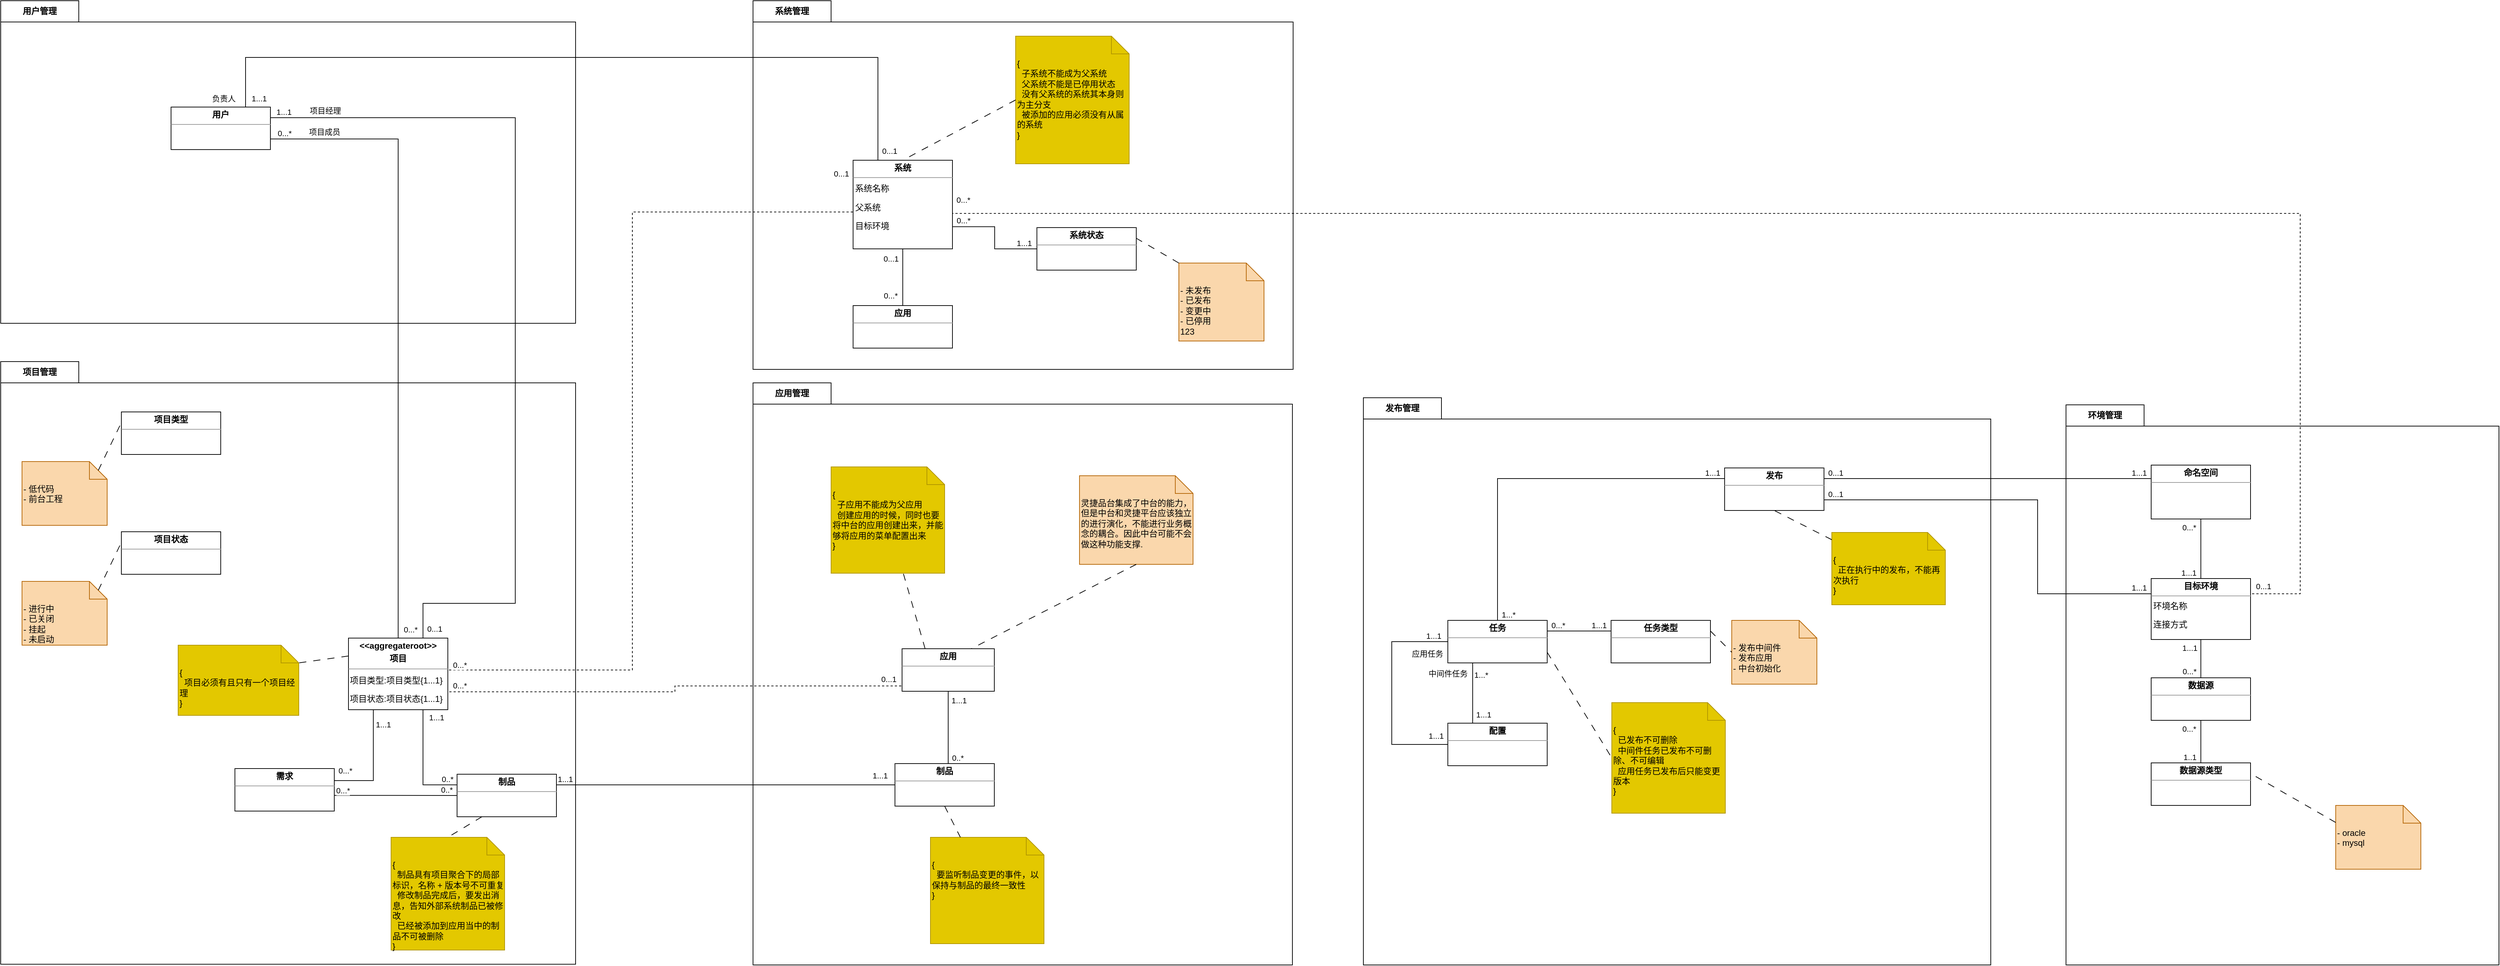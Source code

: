 <mxfile version="24.0.0" type="github">
  <diagram name="第 1 页" id="Vdfozk7uvms10Qj7DWLC">
    <mxGraphModel dx="2261" dy="1930" grid="1" gridSize="10" guides="1" tooltips="1" connect="1" arrows="1" fold="1" page="1" pageScale="1" pageWidth="827" pageHeight="1169" math="0" shadow="0">
      <root>
        <mxCell id="0" />
        <mxCell id="1" parent="0" />
        <mxCell id="XD4aT4Mzu0UsRtTv3BFP-1" value="系统管理" style="shape=folder;fontStyle=1;tabWidth=110;tabHeight=30;tabPosition=left;html=1;boundedLbl=1;labelInHeader=1;container=1;collapsible=0;recursiveResize=0;whiteSpace=wrap;fillColor=none;movable=1;resizable=1;rotatable=1;deletable=1;editable=1;locked=0;connectable=1;strokeColor=#000000;align=center;" parent="1" vertex="1">
          <mxGeometry x="650" y="-590" width="761" height="520" as="geometry" />
        </mxCell>
        <mxCell id="XD4aT4Mzu0UsRtTv3BFP-2" value="{&lt;br&gt;&amp;nbsp; 子系统不能成为父系统&lt;br&gt;&amp;nbsp; 父系统不能是已停用状态&lt;br&gt;&amp;nbsp; 没有父系统的系统其本身则为主分支&lt;br&gt;&amp;nbsp; 被添加的应用必须没有从属的系统&lt;br&gt;}" style="shape=note2;boundedLbl=1;whiteSpace=wrap;html=1;size=25;verticalAlign=top;align=left;fillColor=#e3c800;strokeColor=#B09500;fontColor=#000000;" parent="XD4aT4Mzu0UsRtTv3BFP-1" vertex="1">
          <mxGeometry x="370" y="50" width="160" height="180" as="geometry" />
        </mxCell>
        <mxCell id="XD4aT4Mzu0UsRtTv3BFP-3" value="&lt;p style=&quot;margin:0px;margin-top:4px;text-align:center;&quot;&gt;&lt;b&gt;系统&lt;/b&gt;&lt;/p&gt;&lt;hr size=&quot;1&quot;&gt;&lt;div style=&quot;height:2px;&quot;&gt;&lt;br&gt;&lt;/div&gt;" style="verticalAlign=top;align=left;overflow=fill;fontSize=12;fontFamily=Helvetica;html=1;whiteSpace=wrap;" parent="XD4aT4Mzu0UsRtTv3BFP-1" vertex="1">
          <mxGeometry x="141" y="225" width="140" height="125" as="geometry" />
        </mxCell>
        <mxCell id="XD4aT4Mzu0UsRtTv3BFP-4" value="" style="endArrow=none;startArrow=none;endFill=0;startFill=0;endSize=8;html=1;verticalAlign=bottom;dashed=1;labelBackgroundColor=none;dashPattern=10 10;rounded=0;exitX=0;exitY=0.5;exitDx=0;exitDy=0;exitPerimeter=0;entryX=0.5;entryY=0;entryDx=0;entryDy=0;" parent="XD4aT4Mzu0UsRtTv3BFP-1" source="XD4aT4Mzu0UsRtTv3BFP-2" target="XD4aT4Mzu0UsRtTv3BFP-3" edge="1">
          <mxGeometry width="160" relative="1" as="geometry">
            <mxPoint x="223" y="570" as="sourcePoint" />
            <mxPoint x="281" y="570" as="targetPoint" />
          </mxGeometry>
        </mxCell>
        <mxCell id="XD4aT4Mzu0UsRtTv3BFP-5" value="&lt;p style=&quot;margin:0px;margin-top:4px;text-align:center;&quot;&gt;&lt;b&gt;系统状态&lt;/b&gt;&lt;/p&gt;&lt;hr size=&quot;1&quot;&gt;&lt;div style=&quot;height:2px;&quot;&gt;&lt;/div&gt;" style="verticalAlign=top;align=left;overflow=fill;fontSize=12;fontFamily=Helvetica;html=1;whiteSpace=wrap;" parent="XD4aT4Mzu0UsRtTv3BFP-1" vertex="1">
          <mxGeometry x="400" y="320" width="140" height="60" as="geometry" />
        </mxCell>
        <mxCell id="XD4aT4Mzu0UsRtTv3BFP-6" value="" style="endArrow=none;html=1;edgeStyle=orthogonalEdgeStyle;rounded=0;exitX=1;exitY=0.75;exitDx=0;exitDy=0;entryX=0;entryY=0.5;entryDx=0;entryDy=0;" parent="XD4aT4Mzu0UsRtTv3BFP-1" source="XD4aT4Mzu0UsRtTv3BFP-3" target="XD4aT4Mzu0UsRtTv3BFP-5" edge="1">
          <mxGeometry relative="1" as="geometry">
            <mxPoint x="605.5" y="679" as="sourcePoint" />
            <mxPoint x="1165.5" y="679" as="targetPoint" />
          </mxGeometry>
        </mxCell>
        <mxCell id="XD4aT4Mzu0UsRtTv3BFP-7" value="0...*" style="edgeLabel;resizable=0;html=1;align=left;verticalAlign=bottom;" parent="XD4aT4Mzu0UsRtTv3BFP-6" connectable="0" vertex="1">
          <mxGeometry x="-1" relative="1" as="geometry">
            <mxPoint x="4" as="offset" />
          </mxGeometry>
        </mxCell>
        <mxCell id="XD4aT4Mzu0UsRtTv3BFP-8" value="1...1" style="edgeLabel;resizable=0;html=1;align=right;verticalAlign=bottom;" parent="XD4aT4Mzu0UsRtTv3BFP-6" connectable="0" vertex="1">
          <mxGeometry x="1" relative="1" as="geometry">
            <mxPoint x="-6" as="offset" />
          </mxGeometry>
        </mxCell>
        <mxCell id="XD4aT4Mzu0UsRtTv3BFP-9" value="- 未发布&lt;br&gt;- 已发布&lt;br&gt;- 变更中&lt;br&gt;- 已停用&lt;div&gt;123&lt;/div&gt;" style="shape=note2;boundedLbl=1;whiteSpace=wrap;html=1;size=25;verticalAlign=top;align=left;fillColor=#fad7ac;strokeColor=#b46504;" parent="XD4aT4Mzu0UsRtTv3BFP-1" vertex="1">
          <mxGeometry x="600" y="370" width="120" height="110" as="geometry" />
        </mxCell>
        <mxCell id="XD4aT4Mzu0UsRtTv3BFP-10" value="" style="endArrow=none;startArrow=none;endFill=0;startFill=0;endSize=8;html=1;verticalAlign=bottom;dashed=1;labelBackgroundColor=none;dashPattern=10 10;rounded=0;exitX=0;exitY=0;exitDx=0;exitDy=0;exitPerimeter=0;entryX=1;entryY=0.25;entryDx=0;entryDy=0;" parent="XD4aT4Mzu0UsRtTv3BFP-1" source="XD4aT4Mzu0UsRtTv3BFP-9" target="XD4aT4Mzu0UsRtTv3BFP-5" edge="1">
          <mxGeometry width="160" relative="1" as="geometry">
            <mxPoint x="5" y="692" as="sourcePoint" />
            <mxPoint x="77" y="644" as="targetPoint" />
          </mxGeometry>
        </mxCell>
        <mxCell id="XD4aT4Mzu0UsRtTv3BFP-11" value="系统名称" style="text;html=1;strokeColor=none;fillColor=none;align=left;verticalAlign=middle;whiteSpace=wrap;rounded=0;" parent="XD4aT4Mzu0UsRtTv3BFP-1" vertex="1">
          <mxGeometry x="142" y="252" width="139" height="26" as="geometry" />
        </mxCell>
        <mxCell id="XD4aT4Mzu0UsRtTv3BFP-12" value="父系统" style="text;html=1;strokeColor=none;fillColor=none;align=left;verticalAlign=middle;whiteSpace=wrap;rounded=0;" parent="XD4aT4Mzu0UsRtTv3BFP-1" vertex="1">
          <mxGeometry x="142" y="279" width="139" height="26" as="geometry" />
        </mxCell>
        <mxCell id="XD4aT4Mzu0UsRtTv3BFP-13" value="目标环境" style="text;html=1;strokeColor=none;fillColor=none;align=left;verticalAlign=middle;whiteSpace=wrap;rounded=0;" parent="XD4aT4Mzu0UsRtTv3BFP-1" vertex="1">
          <mxGeometry x="142" y="305" width="139" height="26" as="geometry" />
        </mxCell>
        <mxCell id="XD4aT4Mzu0UsRtTv3BFP-14" value="&lt;p style=&quot;margin:0px;margin-top:4px;text-align:center;&quot;&gt;&lt;b&gt;应用&lt;/b&gt;&lt;/p&gt;&lt;hr size=&quot;1&quot;&gt;&lt;div style=&quot;height:2px;&quot;&gt;&lt;/div&gt;" style="verticalAlign=top;align=left;overflow=fill;fontSize=12;fontFamily=Helvetica;html=1;whiteSpace=wrap;" parent="XD4aT4Mzu0UsRtTv3BFP-1" vertex="1">
          <mxGeometry x="141" y="430" width="140" height="60" as="geometry" />
        </mxCell>
        <mxCell id="XD4aT4Mzu0UsRtTv3BFP-15" value="" style="endArrow=none;html=1;rounded=0;exitX=0.5;exitY=1;exitDx=0;exitDy=0;entryX=0.5;entryY=0;entryDx=0;entryDy=0;edgeStyle=orthogonalEdgeStyle;" parent="XD4aT4Mzu0UsRtTv3BFP-1" source="XD4aT4Mzu0UsRtTv3BFP-3" target="XD4aT4Mzu0UsRtTv3BFP-14" edge="1">
          <mxGeometry relative="1" as="geometry">
            <mxPoint x="431" y="619" as="sourcePoint" />
            <mxPoint x="-90" y="664" as="targetPoint" />
          </mxGeometry>
        </mxCell>
        <mxCell id="XD4aT4Mzu0UsRtTv3BFP-16" value="0...1" style="edgeLabel;resizable=0;html=1;align=left;verticalAlign=bottom;" parent="XD4aT4Mzu0UsRtTv3BFP-15" connectable="0" vertex="1">
          <mxGeometry x="-1" relative="1" as="geometry">
            <mxPoint x="-29" y="22" as="offset" />
          </mxGeometry>
        </mxCell>
        <mxCell id="XD4aT4Mzu0UsRtTv3BFP-17" value="0...*" style="edgeLabel;resizable=0;html=1;align=right;verticalAlign=bottom;" parent="XD4aT4Mzu0UsRtTv3BFP-15" connectable="0" vertex="1">
          <mxGeometry x="1" relative="1" as="geometry">
            <mxPoint x="-7" y="-6" as="offset" />
          </mxGeometry>
        </mxCell>
        <mxCell id="XD4aT4Mzu0UsRtTv3BFP-18" value="环境管理" style="shape=folder;fontStyle=1;tabWidth=110;tabHeight=30;tabPosition=left;html=1;boundedLbl=1;labelInHeader=1;container=1;collapsible=0;recursiveResize=0;whiteSpace=wrap;fillColor=none;movable=1;resizable=1;rotatable=1;deletable=1;editable=1;locked=0;connectable=1;strokeColor=#000000;fontColor=#000000;" parent="1" vertex="1">
          <mxGeometry x="2500" y="-20" width="610" height="790" as="geometry" />
        </mxCell>
        <mxCell id="XD4aT4Mzu0UsRtTv3BFP-19" value="应用管理" style="shape=folder;fontStyle=1;tabWidth=110;tabHeight=30;tabPosition=left;html=1;boundedLbl=1;labelInHeader=1;container=1;collapsible=0;recursiveResize=0;whiteSpace=wrap;fillColor=none;movable=1;resizable=1;rotatable=1;deletable=1;editable=1;locked=0;connectable=1;strokeColor=#000000;fontColor=#000000;" parent="1" vertex="1">
          <mxGeometry x="650" y="-51" width="760" height="821" as="geometry" />
        </mxCell>
        <mxCell id="XD4aT4Mzu0UsRtTv3BFP-20" value="&lt;p style=&quot;margin:0px;margin-top:4px;text-align:center;&quot;&gt;&lt;b&gt;制品&lt;/b&gt;&lt;/p&gt;&lt;hr size=&quot;1&quot;&gt;&lt;div style=&quot;height:2px;&quot;&gt;&lt;/div&gt;" style="verticalAlign=top;align=left;overflow=fill;fontSize=12;fontFamily=Helvetica;html=1;whiteSpace=wrap;" parent="XD4aT4Mzu0UsRtTv3BFP-19" vertex="1">
          <mxGeometry x="200" y="537" width="140" height="60" as="geometry" />
        </mxCell>
        <mxCell id="XD4aT4Mzu0UsRtTv3BFP-21" value="{&lt;br&gt;&amp;nbsp; 要监听制品变更的事件，以保持与制品的最终一致性&lt;br&gt;}" style="shape=note2;boundedLbl=1;whiteSpace=wrap;html=1;size=25;verticalAlign=top;align=left;fillColor=#e3c800;strokeColor=#B09500;fontColor=#000000;" parent="XD4aT4Mzu0UsRtTv3BFP-19" vertex="1">
          <mxGeometry x="250" y="641" width="160" height="150" as="geometry" />
        </mxCell>
        <mxCell id="XD4aT4Mzu0UsRtTv3BFP-22" value="" style="endArrow=none;startArrow=none;endFill=0;startFill=0;endSize=8;html=1;verticalAlign=bottom;dashed=1;labelBackgroundColor=none;dashPattern=10 10;rounded=0;exitX=0.5;exitY=1;exitDx=0;exitDy=0;" parent="XD4aT4Mzu0UsRtTv3BFP-19" source="XD4aT4Mzu0UsRtTv3BFP-20" target="XD4aT4Mzu0UsRtTv3BFP-21" edge="1">
          <mxGeometry width="160" relative="1" as="geometry">
            <mxPoint x="93" y="641" as="sourcePoint" />
            <mxPoint x="50" y="690" as="targetPoint" />
          </mxGeometry>
        </mxCell>
        <mxCell id="XD4aT4Mzu0UsRtTv3BFP-23" value="{&lt;br&gt;&amp;nbsp; 子应用不能成为父应用&lt;br&gt;&amp;nbsp; 创建应用的时候，同时也要将中台的应用创建出来，并能够将应用的菜单配置出来&lt;br&gt;}" style="shape=note2;boundedLbl=1;whiteSpace=wrap;html=1;size=25;verticalAlign=top;align=left;fillColor=#e3c800;strokeColor=#B09500;fontColor=#000000;" parent="XD4aT4Mzu0UsRtTv3BFP-19" vertex="1">
          <mxGeometry x="110" y="118.5" width="160" height="150" as="geometry" />
        </mxCell>
        <mxCell id="XD4aT4Mzu0UsRtTv3BFP-24" value="灵捷品台集成了中台的能力，但是中台和灵捷平台应该独立的进行演化，不能进行业务概念的耦合。因此中台可能不会做这种功能支撑." style="shape=note2;boundedLbl=1;whiteSpace=wrap;html=1;size=25;verticalAlign=top;align=left;fillColor=#fad7ac;strokeColor=#b46504;" parent="XD4aT4Mzu0UsRtTv3BFP-19" vertex="1">
          <mxGeometry x="460" y="131" width="160" height="125" as="geometry" />
        </mxCell>
        <mxCell id="XD4aT4Mzu0UsRtTv3BFP-25" value="发布管理" style="shape=folder;fontStyle=1;tabWidth=110;tabHeight=30;tabPosition=left;html=1;boundedLbl=1;labelInHeader=1;container=1;collapsible=0;recursiveResize=0;whiteSpace=wrap;fillColor=none;movable=1;resizable=1;rotatable=1;deletable=1;editable=1;locked=0;connectable=1;strokeColor=#000000;fontColor=#000000;" parent="1" vertex="1">
          <mxGeometry x="1510" y="-30" width="884" height="800" as="geometry" />
        </mxCell>
        <mxCell id="XD4aT4Mzu0UsRtTv3BFP-26" value="{&lt;br&gt;&amp;nbsp; 正在执行中的发布，不能再次执行&lt;br&gt;}" style="shape=note2;boundedLbl=1;whiteSpace=wrap;html=1;size=25;verticalAlign=top;align=left;fillColor=#e3c800;strokeColor=#B09500;fontColor=#000000;" parent="XD4aT4Mzu0UsRtTv3BFP-25" vertex="1">
          <mxGeometry x="660" y="190" width="160" height="102" as="geometry" />
        </mxCell>
        <mxCell id="XD4aT4Mzu0UsRtTv3BFP-27" value="{&lt;br&gt;&amp;nbsp; 已发布不可删除&lt;br&gt;&amp;nbsp; 中间件任务已发布不可删除、不可编辑&lt;br&gt;&amp;nbsp; 应用任务已发布后只能变更版本&lt;br&gt;}" style="shape=note2;boundedLbl=1;whiteSpace=wrap;html=1;size=25;verticalAlign=top;align=left;fillColor=#e3c800;strokeColor=#B09500;fontColor=#000000;" parent="XD4aT4Mzu0UsRtTv3BFP-25" vertex="1">
          <mxGeometry x="350" y="430" width="160" height="156" as="geometry" />
        </mxCell>
        <mxCell id="XD4aT4Mzu0UsRtTv3BFP-28" value="用户管理" style="shape=folder;fontStyle=1;tabWidth=110;tabHeight=30;tabPosition=left;html=1;boundedLbl=1;labelInHeader=1;container=1;collapsible=0;recursiveResize=0;whiteSpace=wrap;fillColor=none;movable=1;resizable=1;rotatable=1;deletable=1;editable=1;locked=0;connectable=1;strokeColor=#000000;fontColor=#000000;" parent="1" vertex="1">
          <mxGeometry x="-410" y="-590" width="810" height="455" as="geometry" />
        </mxCell>
        <mxCell id="XD4aT4Mzu0UsRtTv3BFP-29" value="&lt;p style=&quot;margin:0px;margin-top:4px;text-align:center;&quot;&gt;&lt;b&gt;用户&lt;/b&gt;&lt;/p&gt;&lt;hr size=&quot;1&quot;&gt;&lt;div style=&quot;height:2px;&quot;&gt;&lt;/div&gt;" style="verticalAlign=top;align=left;overflow=fill;fontSize=12;fontFamily=Helvetica;html=1;whiteSpace=wrap;" parent="XD4aT4Mzu0UsRtTv3BFP-28" vertex="1">
          <mxGeometry x="240" y="150" width="140" height="60" as="geometry" />
        </mxCell>
        <mxCell id="XD4aT4Mzu0UsRtTv3BFP-30" value="项目管理" style="shape=folder;fontStyle=1;tabWidth=110;tabHeight=30;tabPosition=left;html=1;boundedLbl=1;labelInHeader=1;container=1;collapsible=0;recursiveResize=0;whiteSpace=wrap;fillColor=none;movable=1;resizable=1;rotatable=1;deletable=1;editable=1;locked=0;connectable=1;strokeColor=#000000;fontColor=#000000;" parent="1" vertex="1">
          <mxGeometry x="-410" y="-81" width="810" height="850" as="geometry" />
        </mxCell>
        <mxCell id="XD4aT4Mzu0UsRtTv3BFP-31" value="{&lt;br&gt;&amp;nbsp; 制品具有项目聚合下的局部标识，名称 + 版本号不可重复&lt;br&gt;&amp;nbsp; 修改制品完成后，要发出消息，告知外部系统制品已被修改&lt;br&gt;&amp;nbsp; 已经被添加到应用当中的制品不可被删除&lt;br&gt;}" style="shape=note2;boundedLbl=1;whiteSpace=wrap;html=1;size=25;verticalAlign=top;align=left;fillColor=#e3c800;strokeColor=#B09500;fontColor=#000000;" parent="XD4aT4Mzu0UsRtTv3BFP-30" vertex="1">
          <mxGeometry x="550" y="671" width="160" height="159" as="geometry" />
        </mxCell>
        <mxCell id="XD4aT4Mzu0UsRtTv3BFP-32" value="{&lt;br&gt;&amp;nbsp; 项目必须有且只有一个项目经理&lt;br&gt;}" style="shape=note2;boundedLbl=1;whiteSpace=wrap;html=1;size=25;verticalAlign=top;align=left;fillColor=#e3c800;strokeColor=#B09500;fontColor=#000000;" parent="XD4aT4Mzu0UsRtTv3BFP-30" vertex="1">
          <mxGeometry x="250" y="400" width="170" height="99" as="geometry" />
        </mxCell>
        <mxCell id="XD4aT4Mzu0UsRtTv3BFP-38" value="&lt;p style=&quot;margin:0px;margin-top:4px;text-align:center;&quot;&gt;&lt;b&gt;项目类型&lt;/b&gt;&lt;/p&gt;&lt;hr size=&quot;1&quot;&gt;&lt;div style=&quot;height:2px;&quot;&gt;&lt;/div&gt;" style="verticalAlign=top;align=left;overflow=fill;fontSize=12;fontFamily=Helvetica;html=1;whiteSpace=wrap;" parent="XD4aT4Mzu0UsRtTv3BFP-30" vertex="1">
          <mxGeometry x="170" y="71" width="140" height="60" as="geometry" />
        </mxCell>
        <mxCell id="XD4aT4Mzu0UsRtTv3BFP-39" value="- 低代码&lt;br&gt;- 前台工程" style="shape=note2;boundedLbl=1;whiteSpace=wrap;html=1;size=25;verticalAlign=top;align=left;fillColor=#fad7ac;strokeColor=#b46504;" parent="XD4aT4Mzu0UsRtTv3BFP-30" vertex="1">
          <mxGeometry x="30" y="141" width="120" height="90" as="geometry" />
        </mxCell>
        <mxCell id="XD4aT4Mzu0UsRtTv3BFP-40" value="" style="endArrow=none;startArrow=none;endFill=0;startFill=0;endSize=8;html=1;verticalAlign=bottom;dashed=1;labelBackgroundColor=none;dashPattern=10 10;rounded=0;exitX=0;exitY=0;exitDx=107.5;exitDy=12.5;exitPerimeter=0;entryX=0;entryY=0.25;entryDx=0;entryDy=0;" parent="XD4aT4Mzu0UsRtTv3BFP-30" source="XD4aT4Mzu0UsRtTv3BFP-39" target="XD4aT4Mzu0UsRtTv3BFP-38" edge="1">
          <mxGeometry width="160" relative="1" as="geometry">
            <mxPoint x="320" y="81" as="sourcePoint" />
            <mxPoint x="480" y="81" as="targetPoint" />
          </mxGeometry>
        </mxCell>
        <mxCell id="XD4aT4Mzu0UsRtTv3BFP-41" value="&lt;p style=&quot;margin:0px;margin-top:4px;text-align:center;&quot;&gt;&lt;b&gt;项目状态&lt;/b&gt;&lt;/p&gt;&lt;hr size=&quot;1&quot;&gt;&lt;div style=&quot;height:2px;&quot;&gt;&lt;/div&gt;" style="verticalAlign=top;align=left;overflow=fill;fontSize=12;fontFamily=Helvetica;html=1;whiteSpace=wrap;" parent="XD4aT4Mzu0UsRtTv3BFP-30" vertex="1">
          <mxGeometry x="170" y="240" width="140" height="60" as="geometry" />
        </mxCell>
        <mxCell id="XD4aT4Mzu0UsRtTv3BFP-42" value="- 进行中&lt;br&gt;- 已关闭&lt;br&gt;- 挂起&lt;br&gt;- 未启动" style="shape=note2;boundedLbl=1;whiteSpace=wrap;html=1;size=25;verticalAlign=top;align=left;fillColor=#fad7ac;strokeColor=#b46504;" parent="XD4aT4Mzu0UsRtTv3BFP-30" vertex="1">
          <mxGeometry x="30" y="310" width="120" height="90" as="geometry" />
        </mxCell>
        <mxCell id="XD4aT4Mzu0UsRtTv3BFP-43" value="" style="endArrow=none;startArrow=none;endFill=0;startFill=0;endSize=8;html=1;verticalAlign=bottom;dashed=1;labelBackgroundColor=none;dashPattern=10 10;rounded=0;exitX=0;exitY=0;exitDx=107.5;exitDy=12.5;exitPerimeter=0;entryX=0;entryY=0.25;entryDx=0;entryDy=0;" parent="XD4aT4Mzu0UsRtTv3BFP-30" source="XD4aT4Mzu0UsRtTv3BFP-42" target="XD4aT4Mzu0UsRtTv3BFP-41" edge="1">
          <mxGeometry width="160" relative="1" as="geometry">
            <mxPoint x="160" y="268" as="sourcePoint" />
            <mxPoint x="232" y="220" as="targetPoint" />
          </mxGeometry>
        </mxCell>
        <mxCell id="XD4aT4Mzu0UsRtTv3BFP-33" value="&lt;p style=&quot;margin:0px;margin-top:4px;text-align:center;&quot;&gt;&lt;b&gt;&amp;lt;&amp;lt;aggregateroot&amp;gt;&amp;gt;&lt;/b&gt;&lt;/p&gt;&lt;p style=&quot;margin:0px;margin-top:4px;text-align:center;&quot;&gt;&lt;b&gt;项目&lt;/b&gt;&lt;/p&gt;&lt;hr size=&quot;1&quot;&gt;&lt;div style=&quot;height:2px;&quot;&gt;&lt;/div&gt;" style="verticalAlign=top;align=left;overflow=fill;fontSize=12;fontFamily=Helvetica;html=1;whiteSpace=wrap;" parent="1" vertex="1">
          <mxGeometry x="80" y="309" width="140" height="101" as="geometry" />
        </mxCell>
        <mxCell id="XD4aT4Mzu0UsRtTv3BFP-34" value="&lt;p style=&quot;margin:0px;margin-top:4px;text-align:center;&quot;&gt;&lt;b&gt;需求&lt;/b&gt;&lt;/p&gt;&lt;hr size=&quot;1&quot;&gt;&lt;div style=&quot;height:2px;&quot;&gt;&lt;/div&gt;" style="verticalAlign=top;align=left;overflow=fill;fontSize=12;fontFamily=Helvetica;html=1;whiteSpace=wrap;" parent="1" vertex="1">
          <mxGeometry x="-80" y="493" width="140" height="60" as="geometry" />
        </mxCell>
        <mxCell id="XD4aT4Mzu0UsRtTv3BFP-35" value="&lt;p style=&quot;margin:0px;margin-top:4px;text-align:center;&quot;&gt;&lt;b&gt;制品&lt;/b&gt;&lt;/p&gt;&lt;hr size=&quot;1&quot;&gt;&lt;div style=&quot;height:2px;&quot;&gt;&lt;/div&gt;" style="verticalAlign=top;align=left;overflow=fill;fontSize=12;fontFamily=Helvetica;html=1;whiteSpace=wrap;" parent="1" vertex="1">
          <mxGeometry x="233" y="501" width="140" height="60" as="geometry" />
        </mxCell>
        <mxCell id="XD4aT4Mzu0UsRtTv3BFP-36" value="&lt;p style=&quot;margin:0px;margin-top:4px;text-align:center;&quot;&gt;&lt;b&gt;发布&lt;/b&gt;&lt;/p&gt;&lt;hr size=&quot;1&quot;&gt;&lt;div style=&quot;height:2px;&quot;&gt;&lt;/div&gt;" style="verticalAlign=top;align=left;overflow=fill;fontSize=12;fontFamily=Helvetica;html=1;whiteSpace=wrap;" parent="1" vertex="1">
          <mxGeometry x="2019" y="69" width="140" height="60" as="geometry" />
        </mxCell>
        <mxCell id="XD4aT4Mzu0UsRtTv3BFP-37" value="&lt;p style=&quot;margin:0px;margin-top:4px;text-align:center;&quot;&gt;&lt;b&gt;目标环境&lt;/b&gt;&lt;/p&gt;&lt;hr size=&quot;1&quot;&gt;&lt;div style=&quot;height:2px;&quot;&gt;&lt;/div&gt;" style="verticalAlign=top;align=left;overflow=fill;fontSize=12;fontFamily=Helvetica;html=1;whiteSpace=wrap;" parent="1" vertex="1">
          <mxGeometry x="2620" y="225" width="140" height="86" as="geometry" />
        </mxCell>
        <mxCell id="XD4aT4Mzu0UsRtTv3BFP-50" value="" style="endArrow=none;html=1;edgeStyle=orthogonalEdgeStyle;rounded=0;entryX=1;entryY=0.25;entryDx=0;entryDy=0;exitX=0.75;exitY=0;exitDx=0;exitDy=0;" parent="1" source="XD4aT4Mzu0UsRtTv3BFP-33" target="XD4aT4Mzu0UsRtTv3BFP-29" edge="1">
          <mxGeometry relative="1" as="geometry">
            <mxPoint x="310" y="595" as="sourcePoint" />
            <mxPoint x="310" y="480" as="targetPoint" />
            <Array as="points">
              <mxPoint x="185" y="260" />
              <mxPoint x="315" y="260" />
              <mxPoint x="315" y="-425" />
            </Array>
          </mxGeometry>
        </mxCell>
        <mxCell id="XD4aT4Mzu0UsRtTv3BFP-51" value="0...1" style="edgeLabel;resizable=0;html=1;align=left;verticalAlign=bottom;" parent="XD4aT4Mzu0UsRtTv3BFP-50" connectable="0" vertex="1">
          <mxGeometry x="-1" relative="1" as="geometry">
            <mxPoint x="4" y="-5" as="offset" />
          </mxGeometry>
        </mxCell>
        <mxCell id="XD4aT4Mzu0UsRtTv3BFP-52" value="1...1" style="edgeLabel;resizable=0;html=1;align=right;verticalAlign=bottom;" parent="XD4aT4Mzu0UsRtTv3BFP-50" connectable="0" vertex="1">
          <mxGeometry x="1" relative="1" as="geometry">
            <mxPoint x="30" as="offset" />
          </mxGeometry>
        </mxCell>
        <mxCell id="XD4aT4Mzu0UsRtTv3BFP-53" value="项目经理" style="edgeLabel;html=1;align=center;verticalAlign=middle;resizable=0;points=[];" parent="XD4aT4Mzu0UsRtTv3BFP-50" vertex="1" connectable="0">
          <mxGeometry x="0.844" y="1" relative="1" as="geometry">
            <mxPoint x="-18" y="-11" as="offset" />
          </mxGeometry>
        </mxCell>
        <mxCell id="XD4aT4Mzu0UsRtTv3BFP-54" value="" style="endArrow=none;html=1;edgeStyle=orthogonalEdgeStyle;rounded=0;entryX=1;entryY=0.75;entryDx=0;entryDy=0;exitX=0.5;exitY=0;exitDx=0;exitDy=0;" parent="1" source="XD4aT4Mzu0UsRtTv3BFP-33" target="XD4aT4Mzu0UsRtTv3BFP-29" edge="1">
          <mxGeometry relative="1" as="geometry">
            <mxPoint x="335" y="320" as="sourcePoint" />
            <mxPoint x="335" y="230" as="targetPoint" />
            <Array as="points">
              <mxPoint x="150" y="-395" />
            </Array>
          </mxGeometry>
        </mxCell>
        <mxCell id="XD4aT4Mzu0UsRtTv3BFP-55" value="0...*" style="edgeLabel;resizable=0;html=1;align=left;verticalAlign=bottom;" parent="XD4aT4Mzu0UsRtTv3BFP-54" connectable="0" vertex="1">
          <mxGeometry x="-1" relative="1" as="geometry">
            <mxPoint x="6" y="-4" as="offset" />
          </mxGeometry>
        </mxCell>
        <mxCell id="XD4aT4Mzu0UsRtTv3BFP-56" value="0...*" style="edgeLabel;resizable=0;html=1;align=right;verticalAlign=bottom;" parent="XD4aT4Mzu0UsRtTv3BFP-54" connectable="0" vertex="1">
          <mxGeometry x="1" relative="1" as="geometry">
            <mxPoint x="30" as="offset" />
          </mxGeometry>
        </mxCell>
        <mxCell id="XD4aT4Mzu0UsRtTv3BFP-57" value="项目成员" style="edgeLabel;html=1;align=center;verticalAlign=middle;resizable=0;points=[];" parent="XD4aT4Mzu0UsRtTv3BFP-54" vertex="1" connectable="0">
          <mxGeometry x="0.844" y="1" relative="1" as="geometry">
            <mxPoint x="7" y="-11" as="offset" />
          </mxGeometry>
        </mxCell>
        <mxCell id="XD4aT4Mzu0UsRtTv3BFP-58" value="" style="endArrow=none;html=1;edgeStyle=orthogonalEdgeStyle;rounded=0;entryX=0.25;entryY=1;entryDx=0;entryDy=0;exitX=1;exitY=0.25;exitDx=0;exitDy=0;" parent="1" source="XD4aT4Mzu0UsRtTv3BFP-34" edge="1" target="XD4aT4Mzu0UsRtTv3BFP-33">
          <mxGeometry relative="1" as="geometry">
            <mxPoint x="140" y="619" as="sourcePoint" />
            <mxPoint x="110" y="399" as="targetPoint" />
            <Array as="points">
              <mxPoint x="60" y="510" />
              <mxPoint x="115" y="510" />
            </Array>
          </mxGeometry>
        </mxCell>
        <mxCell id="XD4aT4Mzu0UsRtTv3BFP-59" value="0...*" style="edgeLabel;resizable=0;html=1;align=left;verticalAlign=bottom;" parent="XD4aT4Mzu0UsRtTv3BFP-58" connectable="0" vertex="1">
          <mxGeometry x="-1" relative="1" as="geometry">
            <mxPoint x="4" y="-4" as="offset" />
          </mxGeometry>
        </mxCell>
        <mxCell id="XD4aT4Mzu0UsRtTv3BFP-60" value="1...1" style="edgeLabel;resizable=0;html=1;align=right;verticalAlign=bottom;" parent="XD4aT4Mzu0UsRtTv3BFP-58" connectable="0" vertex="1">
          <mxGeometry x="1" relative="1" as="geometry">
            <mxPoint x="25" y="29" as="offset" />
          </mxGeometry>
        </mxCell>
        <mxCell id="XD4aT4Mzu0UsRtTv3BFP-61" value="&lt;p style=&quot;margin:0px;margin-top:4px;text-align:center;&quot;&gt;&lt;b&gt;命名空间&lt;/b&gt;&lt;/p&gt;&lt;hr size=&quot;1&quot;&gt;&lt;div style=&quot;height:2px;&quot;&gt;&lt;/div&gt;" style="verticalAlign=top;align=left;overflow=fill;fontSize=12;fontFamily=Helvetica;html=1;whiteSpace=wrap;" parent="1" vertex="1">
          <mxGeometry x="2620" y="65" width="140" height="76" as="geometry" />
        </mxCell>
        <mxCell id="XD4aT4Mzu0UsRtTv3BFP-62" value="" style="endArrow=none;html=1;edgeStyle=orthogonalEdgeStyle;rounded=0;exitX=0.75;exitY=1;exitDx=0;exitDy=0;entryX=0;entryY=0.25;entryDx=0;entryDy=0;" parent="1" source="XD4aT4Mzu0UsRtTv3BFP-33" target="XD4aT4Mzu0UsRtTv3BFP-35" edge="1">
          <mxGeometry relative="1" as="geometry">
            <mxPoint x="230" y="349" as="sourcePoint" />
            <mxPoint x="350" y="454" as="targetPoint" />
          </mxGeometry>
        </mxCell>
        <mxCell id="XD4aT4Mzu0UsRtTv3BFP-63" value="0..*" style="edgeLabel;resizable=0;html=1;align=right;verticalAlign=bottom;" parent="XD4aT4Mzu0UsRtTv3BFP-62" connectable="0" vertex="1">
          <mxGeometry x="1" relative="1" as="geometry">
            <mxPoint x="-5" as="offset" />
          </mxGeometry>
        </mxCell>
        <mxCell id="XD4aT4Mzu0UsRtTv3BFP-64" value="" style="endArrow=none;html=1;edgeStyle=orthogonalEdgeStyle;rounded=0;exitX=1;exitY=0.25;exitDx=0;exitDy=0;dashed=1;entryX=1;entryY=0.25;entryDx=0;entryDy=0;" parent="1" source="XD4aT4Mzu0UsRtTv3BFP-3" target="XD4aT4Mzu0UsRtTv3BFP-37" edge="1">
          <mxGeometry relative="1" as="geometry">
            <mxPoint x="1808" y="-101" as="sourcePoint" />
            <mxPoint x="2086" y="54" as="targetPoint" />
            <Array as="points">
              <mxPoint x="931" y="-290" />
              <mxPoint x="2830" y="-290" />
              <mxPoint x="2830" y="246" />
            </Array>
          </mxGeometry>
        </mxCell>
        <mxCell id="XD4aT4Mzu0UsRtTv3BFP-65" value="0...1" style="edgeLabel;html=1;align=center;verticalAlign=middle;resizable=0;points=[];" parent="XD4aT4Mzu0UsRtTv3BFP-64" vertex="1" connectable="0">
          <mxGeometry x="0.952" y="1" relative="1" as="geometry">
            <mxPoint x="-44" y="-12" as="offset" />
          </mxGeometry>
        </mxCell>
        <mxCell id="XD4aT4Mzu0UsRtTv3BFP-66" value="0...*" style="edgeLabel;html=1;align=center;verticalAlign=middle;resizable=0;points=[];" parent="XD4aT4Mzu0UsRtTv3BFP-64" vertex="1" connectable="0">
          <mxGeometry x="-0.984" y="5" relative="1" as="geometry">
            <mxPoint x="10" y="4" as="offset" />
          </mxGeometry>
        </mxCell>
        <mxCell id="XD4aT4Mzu0UsRtTv3BFP-67" value="&lt;p style=&quot;margin:0px;margin-top:4px;text-align:center;&quot;&gt;&lt;b&gt;应用&lt;/b&gt;&lt;/p&gt;&lt;hr size=&quot;1&quot;&gt;&lt;div style=&quot;height:2px;&quot;&gt;&lt;/div&gt;" style="verticalAlign=top;align=left;overflow=fill;fontSize=12;fontFamily=Helvetica;html=1;whiteSpace=wrap;" parent="1" vertex="1">
          <mxGeometry x="860" y="324" width="130" height="60" as="geometry" />
        </mxCell>
        <mxCell id="XD4aT4Mzu0UsRtTv3BFP-68" value="" style="endArrow=none;html=1;edgeStyle=orthogonalEdgeStyle;rounded=0;entryX=1;entryY=0.5;entryDx=0;entryDy=0;dashed=1;exitX=0;exitY=0.25;exitDx=0;exitDy=0;" parent="1" source="XD4aT4Mzu0UsRtTv3BFP-3" target="XD4aT4Mzu0UsRtTv3BFP-33" edge="1">
          <mxGeometry relative="1" as="geometry">
            <mxPoint x="460" y="-290" as="sourcePoint" />
            <mxPoint x="430" y="270" as="targetPoint" />
            <Array as="points">
              <mxPoint x="480" y="-292" />
              <mxPoint x="480" y="354" />
            </Array>
          </mxGeometry>
        </mxCell>
        <mxCell id="XD4aT4Mzu0UsRtTv3BFP-69" value="0...1" style="edgeLabel;resizable=0;html=1;align=left;verticalAlign=bottom;" parent="XD4aT4Mzu0UsRtTv3BFP-68" connectable="0" vertex="1">
          <mxGeometry x="-1" relative="1" as="geometry">
            <mxPoint x="-29" y="-4" as="offset" />
          </mxGeometry>
        </mxCell>
        <mxCell id="XD4aT4Mzu0UsRtTv3BFP-70" value="0...*" style="edgeLabel;resizable=0;html=1;align=right;verticalAlign=bottom;" parent="XD4aT4Mzu0UsRtTv3BFP-68" connectable="0" vertex="1">
          <mxGeometry x="1" relative="1" as="geometry">
            <mxPoint x="27" y="-4" as="offset" />
          </mxGeometry>
        </mxCell>
        <mxCell id="XD4aT4Mzu0UsRtTv3BFP-71" value="" style="endArrow=none;html=1;edgeStyle=orthogonalEdgeStyle;rounded=0;entryX=1;entryY=0.75;entryDx=0;entryDy=0;dashed=1;exitX=-0.009;exitY=0.875;exitDx=0;exitDy=0;exitPerimeter=0;" parent="1" source="XD4aT4Mzu0UsRtTv3BFP-67" target="XD4aT4Mzu0UsRtTv3BFP-33" edge="1">
          <mxGeometry relative="1" as="geometry">
            <mxPoint x="720" y="92" as="sourcePoint" />
            <mxPoint x="440" y="335" as="targetPoint" />
            <Array as="points" />
          </mxGeometry>
        </mxCell>
        <mxCell id="XD4aT4Mzu0UsRtTv3BFP-72" value="0...*" style="edgeLabel;resizable=0;html=1;align=right;verticalAlign=bottom;" parent="XD4aT4Mzu0UsRtTv3BFP-71" connectable="0" vertex="1">
          <mxGeometry x="1" relative="1" as="geometry">
            <mxPoint x="27" as="offset" />
          </mxGeometry>
        </mxCell>
        <mxCell id="XD4aT4Mzu0UsRtTv3BFP-73" value="0...1" style="edgeLabel;html=1;align=center;verticalAlign=middle;resizable=0;points=[];" parent="XD4aT4Mzu0UsRtTv3BFP-71" vertex="1" connectable="0">
          <mxGeometry x="-0.927" y="-2" relative="1" as="geometry">
            <mxPoint x="5" y="-8" as="offset" />
          </mxGeometry>
        </mxCell>
        <mxCell id="XD4aT4Mzu0UsRtTv3BFP-74" value="" style="endArrow=none;startArrow=none;endFill=0;startFill=0;endSize=8;html=1;verticalAlign=bottom;dashed=1;labelBackgroundColor=none;dashPattern=10 10;rounded=0;exitX=0;exitY=0.25;exitDx=0;exitDy=0;entryX=0;entryY=0;entryDx=170;entryDy=25;entryPerimeter=0;" parent="1" source="XD4aT4Mzu0UsRtTv3BFP-33" target="XD4aT4Mzu0UsRtTv3BFP-32" edge="1">
          <mxGeometry width="160" relative="1" as="geometry">
            <mxPoint x="946" y="175" as="sourcePoint" />
            <mxPoint x="820" y="339" as="targetPoint" />
          </mxGeometry>
        </mxCell>
        <mxCell id="XD4aT4Mzu0UsRtTv3BFP-75" value="" style="endArrow=none;startArrow=none;endFill=0;startFill=0;endSize=8;html=1;verticalAlign=bottom;dashed=1;labelBackgroundColor=none;dashPattern=10 10;rounded=0;exitX=0.25;exitY=1;exitDx=0;exitDy=0;entryX=0.5;entryY=0;entryDx=0;entryDy=0;entryPerimeter=0;" parent="1" source="XD4aT4Mzu0UsRtTv3BFP-35" target="XD4aT4Mzu0UsRtTv3BFP-31" edge="1">
          <mxGeometry width="160" relative="1" as="geometry">
            <mxPoint x="577" y="459" as="sourcePoint" />
            <mxPoint x="165.572" y="629" as="targetPoint" />
          </mxGeometry>
        </mxCell>
        <mxCell id="XD4aT4Mzu0UsRtTv3BFP-76" value="1...1" style="edgeLabel;resizable=0;html=1;align=right;verticalAlign=bottom;" parent="1" connectable="0" vertex="1">
          <mxGeometry x="215" y="429" as="geometry" />
        </mxCell>
        <mxCell id="XD4aT4Mzu0UsRtTv3BFP-77" value="" style="endArrow=none;html=1;edgeStyle=orthogonalEdgeStyle;rounded=0;exitX=0.5;exitY=1;exitDx=0;exitDy=0;entryX=0.5;entryY=0;entryDx=0;entryDy=0;" parent="1" source="XD4aT4Mzu0UsRtTv3BFP-67" target="XD4aT4Mzu0UsRtTv3BFP-20" edge="1">
          <mxGeometry relative="1" as="geometry">
            <mxPoint x="405" y="410" as="sourcePoint" />
            <mxPoint x="453" y="675" as="targetPoint" />
            <Array as="points">
              <mxPoint x="925" y="486" />
            </Array>
          </mxGeometry>
        </mxCell>
        <mxCell id="XD4aT4Mzu0UsRtTv3BFP-78" value="0..*" style="edgeLabel;resizable=0;html=1;align=right;verticalAlign=bottom;" parent="XD4aT4Mzu0UsRtTv3BFP-77" connectable="0" vertex="1">
          <mxGeometry x="1" relative="1" as="geometry">
            <mxPoint x="27" as="offset" />
          </mxGeometry>
        </mxCell>
        <mxCell id="XD4aT4Mzu0UsRtTv3BFP-79" value="1...1" style="edgeLabel;html=1;align=center;verticalAlign=middle;resizable=0;points=[];" parent="XD4aT4Mzu0UsRtTv3BFP-77" vertex="1" connectable="0">
          <mxGeometry x="-0.934" y="-2" relative="1" as="geometry">
            <mxPoint x="17" y="9" as="offset" />
          </mxGeometry>
        </mxCell>
        <mxCell id="XD4aT4Mzu0UsRtTv3BFP-80" value="" style="endArrow=none;startArrow=none;endFill=0;startFill=0;endSize=8;html=1;verticalAlign=bottom;dashed=1;labelBackgroundColor=none;dashPattern=10 10;rounded=0;exitX=0.5;exitY=1;exitDx=0;exitDy=0;exitPerimeter=0;entryX=0.75;entryY=0;entryDx=0;entryDy=0;" parent="1" source="XD4aT4Mzu0UsRtTv3BFP-24" target="XD4aT4Mzu0UsRtTv3BFP-67" edge="1">
          <mxGeometry width="160" relative="1" as="geometry">
            <mxPoint x="1103" y="405" as="sourcePoint" />
            <mxPoint x="1040" y="385" as="targetPoint" />
          </mxGeometry>
        </mxCell>
        <mxCell id="XD4aT4Mzu0UsRtTv3BFP-81" value="&lt;p style=&quot;margin:0px;margin-top:4px;text-align:center;&quot;&gt;&lt;b&gt;数据源&lt;/b&gt;&lt;/p&gt;&lt;hr size=&quot;1&quot;&gt;&lt;div style=&quot;height:2px;&quot;&gt;&lt;/div&gt;" style="verticalAlign=top;align=left;overflow=fill;fontSize=12;fontFamily=Helvetica;html=1;whiteSpace=wrap;" parent="1" vertex="1">
          <mxGeometry x="2620" y="365" width="140" height="60" as="geometry" />
        </mxCell>
        <mxCell id="XD4aT4Mzu0UsRtTv3BFP-82" value="" style="endArrow=none;html=1;edgeStyle=orthogonalEdgeStyle;rounded=0;exitX=0.5;exitY=1;exitDx=0;exitDy=0;" parent="1" source="XD4aT4Mzu0UsRtTv3BFP-37" edge="1">
          <mxGeometry relative="1" as="geometry">
            <mxPoint x="2610" y="475" as="sourcePoint" />
            <mxPoint x="2690" y="365" as="targetPoint" />
          </mxGeometry>
        </mxCell>
        <mxCell id="XD4aT4Mzu0UsRtTv3BFP-83" value="1...1" style="edgeLabel;resizable=0;html=1;align=left;verticalAlign=bottom;" parent="XD4aT4Mzu0UsRtTv3BFP-82" connectable="0" vertex="1">
          <mxGeometry x="-1" relative="1" as="geometry">
            <mxPoint x="-28" y="20" as="offset" />
          </mxGeometry>
        </mxCell>
        <mxCell id="XD4aT4Mzu0UsRtTv3BFP-84" value="0...*" style="edgeLabel;resizable=0;html=1;align=right;verticalAlign=bottom;" parent="XD4aT4Mzu0UsRtTv3BFP-82" connectable="0" vertex="1">
          <mxGeometry x="1" relative="1" as="geometry">
            <mxPoint x="-6" as="offset" />
          </mxGeometry>
        </mxCell>
        <mxCell id="XD4aT4Mzu0UsRtTv3BFP-85" value="" style="endArrow=none;html=1;edgeStyle=orthogonalEdgeStyle;rounded=0;exitX=0.5;exitY=1;exitDx=0;exitDy=0;entryX=0.5;entryY=0;entryDx=0;entryDy=0;" parent="1" source="XD4aT4Mzu0UsRtTv3BFP-61" target="XD4aT4Mzu0UsRtTv3BFP-37" edge="1">
          <mxGeometry relative="1" as="geometry">
            <mxPoint x="2689.5" y="135" as="sourcePoint" />
            <mxPoint x="2689.5" y="215" as="targetPoint" />
          </mxGeometry>
        </mxCell>
        <mxCell id="XD4aT4Mzu0UsRtTv3BFP-86" value="0...*" style="edgeLabel;resizable=0;html=1;align=left;verticalAlign=bottom;" parent="XD4aT4Mzu0UsRtTv3BFP-85" connectable="0" vertex="1">
          <mxGeometry x="-1" relative="1" as="geometry">
            <mxPoint x="-28" y="20" as="offset" />
          </mxGeometry>
        </mxCell>
        <mxCell id="XD4aT4Mzu0UsRtTv3BFP-87" value="1...1" style="edgeLabel;resizable=0;html=1;align=right;verticalAlign=bottom;" parent="XD4aT4Mzu0UsRtTv3BFP-85" connectable="0" vertex="1">
          <mxGeometry x="1" relative="1" as="geometry">
            <mxPoint x="-6" as="offset" />
          </mxGeometry>
        </mxCell>
        <mxCell id="XD4aT4Mzu0UsRtTv3BFP-88" value="&lt;p style=&quot;margin:0px;margin-top:4px;text-align:center;&quot;&gt;&lt;b&gt;数据源类型&lt;/b&gt;&lt;/p&gt;&lt;hr size=&quot;1&quot;&gt;&lt;div style=&quot;height:2px;&quot;&gt;&lt;/div&gt;" style="verticalAlign=top;align=left;overflow=fill;fontSize=12;fontFamily=Helvetica;html=1;whiteSpace=wrap;" parent="1" vertex="1">
          <mxGeometry x="2620" y="485" width="140" height="60" as="geometry" />
        </mxCell>
        <mxCell id="XD4aT4Mzu0UsRtTv3BFP-89" value="- oracle&lt;br&gt;- mysql" style="shape=note2;boundedLbl=1;whiteSpace=wrap;html=1;size=25;verticalAlign=top;align=left;fillColor=#fad7ac;strokeColor=#b46504;" parent="1" vertex="1">
          <mxGeometry x="2880" y="545" width="120" height="90" as="geometry" />
        </mxCell>
        <mxCell id="XD4aT4Mzu0UsRtTv3BFP-90" value="" style="endArrow=none;startArrow=none;endFill=0;startFill=0;endSize=8;html=1;verticalAlign=bottom;dashed=1;labelBackgroundColor=none;dashPattern=10 10;rounded=0;entryX=1;entryY=0.25;entryDx=0;entryDy=0;exitX=0;exitY=0.267;exitDx=0;exitDy=0;exitPerimeter=0;" parent="1" source="XD4aT4Mzu0UsRtTv3BFP-89" target="XD4aT4Mzu0UsRtTv3BFP-88" edge="1">
          <mxGeometry width="160" relative="1" as="geometry">
            <mxPoint x="2840" y="570" as="sourcePoint" />
            <mxPoint x="2770" y="510" as="targetPoint" />
          </mxGeometry>
        </mxCell>
        <mxCell id="XD4aT4Mzu0UsRtTv3BFP-91" value="" style="endArrow=none;html=1;edgeStyle=orthogonalEdgeStyle;rounded=0;exitX=0.5;exitY=1;exitDx=0;exitDy=0;entryX=0.5;entryY=0;entryDx=0;entryDy=0;" parent="1" source="XD4aT4Mzu0UsRtTv3BFP-81" target="XD4aT4Mzu0UsRtTv3BFP-88" edge="1">
          <mxGeometry relative="1" as="geometry">
            <mxPoint x="2800" y="440" as="sourcePoint" />
            <mxPoint x="2800" y="520" as="targetPoint" />
          </mxGeometry>
        </mxCell>
        <mxCell id="XD4aT4Mzu0UsRtTv3BFP-92" value="0...*" style="edgeLabel;resizable=0;html=1;align=left;verticalAlign=bottom;" parent="XD4aT4Mzu0UsRtTv3BFP-91" connectable="0" vertex="1">
          <mxGeometry x="-1" relative="1" as="geometry">
            <mxPoint x="-28" y="20" as="offset" />
          </mxGeometry>
        </mxCell>
        <mxCell id="XD4aT4Mzu0UsRtTv3BFP-93" value="1..1" style="edgeLabel;resizable=0;html=1;align=right;verticalAlign=bottom;" parent="XD4aT4Mzu0UsRtTv3BFP-91" connectable="0" vertex="1">
          <mxGeometry x="1" relative="1" as="geometry">
            <mxPoint x="-6" as="offset" />
          </mxGeometry>
        </mxCell>
        <mxCell id="XD4aT4Mzu0UsRtTv3BFP-94" value="" style="endArrow=none;html=1;edgeStyle=orthogonalEdgeStyle;rounded=0;exitX=1;exitY=0.75;exitDx=0;exitDy=0;entryX=0;entryY=0.25;entryDx=0;entryDy=0;" parent="1" source="XD4aT4Mzu0UsRtTv3BFP-36" target="XD4aT4Mzu0UsRtTv3BFP-37" edge="1">
          <mxGeometry relative="1" as="geometry">
            <mxPoint x="2240" y="-155" as="sourcePoint" />
            <mxPoint x="2355" y="-155" as="targetPoint" />
            <Array as="points">
              <mxPoint x="2460" y="114" />
              <mxPoint x="2460" y="247" />
            </Array>
          </mxGeometry>
        </mxCell>
        <mxCell id="XD4aT4Mzu0UsRtTv3BFP-95" value="0...1" style="edgeLabel;resizable=0;html=1;align=left;verticalAlign=bottom;" parent="XD4aT4Mzu0UsRtTv3BFP-94" connectable="0" vertex="1">
          <mxGeometry x="-1" relative="1" as="geometry">
            <mxPoint x="4" as="offset" />
          </mxGeometry>
        </mxCell>
        <mxCell id="XD4aT4Mzu0UsRtTv3BFP-96" value="1...1" style="edgeLabel;resizable=0;html=1;align=right;verticalAlign=bottom;" parent="XD4aT4Mzu0UsRtTv3BFP-94" connectable="0" vertex="1">
          <mxGeometry x="1" relative="1" as="geometry">
            <mxPoint x="-6" as="offset" />
          </mxGeometry>
        </mxCell>
        <mxCell id="XD4aT4Mzu0UsRtTv3BFP-97" value="" style="endArrow=none;html=1;edgeStyle=orthogonalEdgeStyle;rounded=0;exitX=1;exitY=0.25;exitDx=0;exitDy=0;entryX=0;entryY=0.25;entryDx=0;entryDy=0;" parent="1" source="XD4aT4Mzu0UsRtTv3BFP-36" target="XD4aT4Mzu0UsRtTv3BFP-61" edge="1">
          <mxGeometry relative="1" as="geometry">
            <mxPoint x="2120" y="-205" as="sourcePoint" />
            <mxPoint x="2480" y="-205" as="targetPoint" />
            <Array as="points">
              <mxPoint x="2300" y="84" />
              <mxPoint x="2300" y="84" />
            </Array>
          </mxGeometry>
        </mxCell>
        <mxCell id="XD4aT4Mzu0UsRtTv3BFP-98" value="0...1" style="edgeLabel;resizable=0;html=1;align=left;verticalAlign=bottom;" parent="XD4aT4Mzu0UsRtTv3BFP-97" connectable="0" vertex="1">
          <mxGeometry x="-1" relative="1" as="geometry">
            <mxPoint x="4" as="offset" />
          </mxGeometry>
        </mxCell>
        <mxCell id="XD4aT4Mzu0UsRtTv3BFP-99" value="1...1" style="edgeLabel;resizable=0;html=1;align=right;verticalAlign=bottom;" parent="XD4aT4Mzu0UsRtTv3BFP-97" connectable="0" vertex="1">
          <mxGeometry x="1" relative="1" as="geometry">
            <mxPoint x="-6" as="offset" />
          </mxGeometry>
        </mxCell>
        <mxCell id="XD4aT4Mzu0UsRtTv3BFP-100" value="&lt;p style=&quot;margin:0px;margin-top:4px;text-align:center;&quot;&gt;&lt;b&gt;任务&lt;/b&gt;&lt;/p&gt;&lt;hr size=&quot;1&quot;&gt;&lt;div style=&quot;height:2px;&quot;&gt;&lt;/div&gt;" style="verticalAlign=top;align=left;overflow=fill;fontSize=12;fontFamily=Helvetica;html=1;whiteSpace=wrap;" parent="1" vertex="1">
          <mxGeometry x="1629" y="284" width="140" height="60" as="geometry" />
        </mxCell>
        <mxCell id="XD4aT4Mzu0UsRtTv3BFP-101" value="&lt;p style=&quot;margin:0px;margin-top:4px;text-align:center;&quot;&gt;&lt;b&gt;配置&lt;/b&gt;&lt;/p&gt;&lt;hr size=&quot;1&quot;&gt;&lt;div style=&quot;height:2px;&quot;&gt;&lt;/div&gt;" style="verticalAlign=top;align=left;overflow=fill;fontSize=12;fontFamily=Helvetica;html=1;whiteSpace=wrap;" parent="1" vertex="1">
          <mxGeometry x="1629" y="429" width="140" height="60" as="geometry" />
        </mxCell>
        <mxCell id="XD4aT4Mzu0UsRtTv3BFP-102" value="- 发布中间件&lt;br&gt;- 发布应用&lt;br&gt;- 中台初始化" style="shape=note2;boundedLbl=1;whiteSpace=wrap;html=1;size=25;verticalAlign=top;align=left;fillColor=#fad7ac;strokeColor=#b46504;" parent="1" vertex="1">
          <mxGeometry x="2029" y="284" width="120" height="90" as="geometry" />
        </mxCell>
        <mxCell id="XD4aT4Mzu0UsRtTv3BFP-103" value="" style="endArrow=none;startArrow=none;endFill=0;startFill=0;endSize=8;html=1;verticalAlign=bottom;dashed=1;labelBackgroundColor=none;dashPattern=10 10;rounded=0;exitX=1;exitY=0.25;exitDx=0;exitDy=0;entryX=0;entryY=0.5;entryDx=0;entryDy=0;entryPerimeter=0;" parent="1" source="XD4aT4Mzu0UsRtTv3BFP-104" target="XD4aT4Mzu0UsRtTv3BFP-102" edge="1">
          <mxGeometry width="160" relative="1" as="geometry">
            <mxPoint x="1663" y="409" as="sourcePoint" />
            <mxPoint x="2043" y="331.308" as="targetPoint" />
          </mxGeometry>
        </mxCell>
        <mxCell id="XD4aT4Mzu0UsRtTv3BFP-104" value="&lt;p style=&quot;margin:0px;margin-top:4px;text-align:center;&quot;&gt;&lt;b&gt;任务类型&lt;/b&gt;&lt;/p&gt;&lt;hr size=&quot;1&quot;&gt;&lt;div style=&quot;height:2px;&quot;&gt;&lt;/div&gt;" style="verticalAlign=top;align=left;overflow=fill;fontSize=12;fontFamily=Helvetica;html=1;whiteSpace=wrap;" parent="1" vertex="1">
          <mxGeometry x="1859" y="284" width="140" height="60" as="geometry" />
        </mxCell>
        <mxCell id="XD4aT4Mzu0UsRtTv3BFP-105" value="" style="endArrow=none;html=1;edgeStyle=orthogonalEdgeStyle;rounded=0;exitX=1;exitY=0.25;exitDx=0;exitDy=0;entryX=0;entryY=0.25;entryDx=0;entryDy=0;" parent="1" source="XD4aT4Mzu0UsRtTv3BFP-100" target="XD4aT4Mzu0UsRtTv3BFP-104" edge="1">
          <mxGeometry relative="1" as="geometry">
            <mxPoint x="1779" y="274" as="sourcePoint" />
            <mxPoint x="1829" y="299" as="targetPoint" />
          </mxGeometry>
        </mxCell>
        <mxCell id="XD4aT4Mzu0UsRtTv3BFP-106" value="0...*" style="edgeLabel;resizable=0;html=1;align=left;verticalAlign=bottom;" parent="XD4aT4Mzu0UsRtTv3BFP-105" connectable="0" vertex="1">
          <mxGeometry x="-1" relative="1" as="geometry">
            <mxPoint x="4" as="offset" />
          </mxGeometry>
        </mxCell>
        <mxCell id="XD4aT4Mzu0UsRtTv3BFP-107" value="1...1" style="edgeLabel;resizable=0;html=1;align=right;verticalAlign=bottom;" parent="XD4aT4Mzu0UsRtTv3BFP-105" connectable="0" vertex="1">
          <mxGeometry x="1" relative="1" as="geometry">
            <mxPoint x="-6" as="offset" />
          </mxGeometry>
        </mxCell>
        <mxCell id="XD4aT4Mzu0UsRtTv3BFP-108" value="" style="endArrow=none;html=1;edgeStyle=orthogonalEdgeStyle;rounded=0;exitX=0.5;exitY=0;exitDx=0;exitDy=0;entryX=0;entryY=0.25;entryDx=0;entryDy=0;" parent="1" source="XD4aT4Mzu0UsRtTv3BFP-100" target="XD4aT4Mzu0UsRtTv3BFP-36" edge="1">
          <mxGeometry relative="1" as="geometry">
            <mxPoint x="1629" y="94" as="sourcePoint" />
            <mxPoint x="1989" y="94" as="targetPoint" />
          </mxGeometry>
        </mxCell>
        <mxCell id="XD4aT4Mzu0UsRtTv3BFP-109" value="1...*" style="edgeLabel;resizable=0;html=1;align=left;verticalAlign=bottom;" parent="XD4aT4Mzu0UsRtTv3BFP-108" connectable="0" vertex="1">
          <mxGeometry x="-1" relative="1" as="geometry">
            <mxPoint x="4" as="offset" />
          </mxGeometry>
        </mxCell>
        <mxCell id="XD4aT4Mzu0UsRtTv3BFP-110" value="1...1" style="edgeLabel;resizable=0;html=1;align=right;verticalAlign=bottom;" parent="XD4aT4Mzu0UsRtTv3BFP-108" connectable="0" vertex="1">
          <mxGeometry x="1" relative="1" as="geometry">
            <mxPoint x="-6" as="offset" />
          </mxGeometry>
        </mxCell>
        <mxCell id="XD4aT4Mzu0UsRtTv3BFP-111" value="" style="endArrow=none;startArrow=none;endFill=0;startFill=0;endSize=8;html=1;verticalAlign=bottom;dashed=1;labelBackgroundColor=none;dashPattern=10 10;rounded=0;entryX=0.5;entryY=1;entryDx=0;entryDy=0;" parent="1" source="XD4aT4Mzu0UsRtTv3BFP-26" target="XD4aT4Mzu0UsRtTv3BFP-36" edge="1">
          <mxGeometry width="160" relative="1" as="geometry">
            <mxPoint x="2299" y="179" as="sourcePoint" />
            <mxPoint x="2179" y="114" as="targetPoint" />
          </mxGeometry>
        </mxCell>
        <mxCell id="XD4aT4Mzu0UsRtTv3BFP-112" value="" style="endArrow=none;html=1;edgeStyle=orthogonalEdgeStyle;rounded=0;entryX=0.25;entryY=1;entryDx=0;entryDy=0;exitX=0.25;exitY=0;exitDx=0;exitDy=0;" parent="1" source="XD4aT4Mzu0UsRtTv3BFP-101" target="XD4aT4Mzu0UsRtTv3BFP-100" edge="1">
          <mxGeometry relative="1" as="geometry">
            <mxPoint x="1698.5" y="449" as="sourcePoint" />
            <mxPoint x="1698.5" y="346" as="targetPoint" />
          </mxGeometry>
        </mxCell>
        <mxCell id="XD4aT4Mzu0UsRtTv3BFP-113" value="1...1" style="edgeLabel;resizable=0;html=1;align=left;verticalAlign=bottom;" parent="XD4aT4Mzu0UsRtTv3BFP-112" connectable="0" vertex="1">
          <mxGeometry x="-1" relative="1" as="geometry">
            <mxPoint x="3" y="-4" as="offset" />
          </mxGeometry>
        </mxCell>
        <mxCell id="XD4aT4Mzu0UsRtTv3BFP-114" value="1...*" style="edgeLabel;resizable=0;html=1;align=right;verticalAlign=bottom;" parent="XD4aT4Mzu0UsRtTv3BFP-112" connectable="0" vertex="1">
          <mxGeometry x="1" relative="1" as="geometry">
            <mxPoint x="22" y="25" as="offset" />
          </mxGeometry>
        </mxCell>
        <mxCell id="XD4aT4Mzu0UsRtTv3BFP-115" value="中间件任务" style="edgeLabel;html=1;align=center;verticalAlign=middle;resizable=0;points=[];" parent="XD4aT4Mzu0UsRtTv3BFP-112" vertex="1" connectable="0">
          <mxGeometry x="0.695" relative="1" as="geometry">
            <mxPoint x="-35" y="2" as="offset" />
          </mxGeometry>
        </mxCell>
        <mxCell id="XD4aT4Mzu0UsRtTv3BFP-116" value="" style="endArrow=none;html=1;edgeStyle=orthogonalEdgeStyle;rounded=0;entryX=0;entryY=0.5;entryDx=0;entryDy=0;exitX=0;exitY=0.5;exitDx=0;exitDy=0;" parent="1" source="XD4aT4Mzu0UsRtTv3BFP-101" target="XD4aT4Mzu0UsRtTv3BFP-100" edge="1">
          <mxGeometry relative="1" as="geometry">
            <mxPoint x="1620" y="-69" as="sourcePoint" />
            <mxPoint x="1740" y="160" as="targetPoint" />
            <Array as="points">
              <mxPoint x="1550" y="459" />
              <mxPoint x="1550" y="314" />
            </Array>
          </mxGeometry>
        </mxCell>
        <mxCell id="XD4aT4Mzu0UsRtTv3BFP-117" value="1...1" style="edgeLabel;resizable=0;html=1;align=left;verticalAlign=bottom;" parent="XD4aT4Mzu0UsRtTv3BFP-116" connectable="0" vertex="1">
          <mxGeometry x="-1" relative="1" as="geometry">
            <mxPoint x="-29" y="-4" as="offset" />
          </mxGeometry>
        </mxCell>
        <mxCell id="XD4aT4Mzu0UsRtTv3BFP-118" value="1...1" style="edgeLabel;resizable=0;html=1;align=right;verticalAlign=bottom;" parent="XD4aT4Mzu0UsRtTv3BFP-116" connectable="0" vertex="1">
          <mxGeometry x="1" relative="1" as="geometry">
            <mxPoint x="-9" as="offset" />
          </mxGeometry>
        </mxCell>
        <mxCell id="XD4aT4Mzu0UsRtTv3BFP-119" value="应用任务" style="edgeLabel;html=1;align=center;verticalAlign=middle;resizable=0;points=[];" parent="XD4aT4Mzu0UsRtTv3BFP-116" vertex="1" connectable="0">
          <mxGeometry x="0.947" y="-3" relative="1" as="geometry">
            <mxPoint x="-21" y="14" as="offset" />
          </mxGeometry>
        </mxCell>
        <mxCell id="XD4aT4Mzu0UsRtTv3BFP-120" value="环境名称" style="text;html=1;strokeColor=none;fillColor=none;align=left;verticalAlign=middle;whiteSpace=wrap;rounded=0;" parent="1" vertex="1">
          <mxGeometry x="2621" y="251" width="139" height="26" as="geometry" />
        </mxCell>
        <mxCell id="XD4aT4Mzu0UsRtTv3BFP-121" value="连接方式" style="text;html=1;strokeColor=none;fillColor=none;align=left;verticalAlign=middle;whiteSpace=wrap;rounded=0;" parent="1" vertex="1">
          <mxGeometry x="2621" y="277" width="139" height="26" as="geometry" />
        </mxCell>
        <mxCell id="XD4aT4Mzu0UsRtTv3BFP-122" value="" style="endArrow=none;html=1;edgeStyle=orthogonalEdgeStyle;rounded=0;exitX=0.997;exitY=0.632;exitDx=0;exitDy=0;entryX=0;entryY=0.5;entryDx=0;entryDy=0;exitPerimeter=0;" parent="1" source="XD4aT4Mzu0UsRtTv3BFP-34" target="XD4aT4Mzu0UsRtTv3BFP-35" edge="1">
          <mxGeometry relative="1" as="geometry">
            <mxPoint x="195" y="409" as="sourcePoint" />
            <mxPoint x="243" y="524" as="targetPoint" />
          </mxGeometry>
        </mxCell>
        <mxCell id="XD4aT4Mzu0UsRtTv3BFP-123" value="0..*" style="edgeLabel;resizable=0;html=1;align=right;verticalAlign=bottom;" parent="XD4aT4Mzu0UsRtTv3BFP-122" connectable="0" vertex="1">
          <mxGeometry x="1" relative="1" as="geometry">
            <mxPoint x="-5" as="offset" />
          </mxGeometry>
        </mxCell>
        <mxCell id="XD4aT4Mzu0UsRtTv3BFP-124" value="0...*" style="edgeLabel;html=1;align=center;verticalAlign=middle;resizable=0;points=[];" parent="XD4aT4Mzu0UsRtTv3BFP-122" vertex="1" connectable="0">
          <mxGeometry x="-0.842" y="1" relative="1" as="geometry">
            <mxPoint x="-1" y="-6" as="offset" />
          </mxGeometry>
        </mxCell>
        <mxCell id="XD4aT4Mzu0UsRtTv3BFP-125" value="" style="endArrow=none;html=1;edgeStyle=orthogonalEdgeStyle;rounded=0;exitX=1;exitY=0.25;exitDx=0;exitDy=0;" parent="1" source="XD4aT4Mzu0UsRtTv3BFP-35" target="XD4aT4Mzu0UsRtTv3BFP-20" edge="1">
          <mxGeometry relative="1" as="geometry">
            <mxPoint x="470" y="559" as="sourcePoint" />
            <mxPoint x="470" y="451" as="targetPoint" />
          </mxGeometry>
        </mxCell>
        <mxCell id="XD4aT4Mzu0UsRtTv3BFP-126" value="1...1" style="edgeLabel;resizable=0;html=1;align=left;verticalAlign=bottom;" parent="XD4aT4Mzu0UsRtTv3BFP-125" connectable="0" vertex="1">
          <mxGeometry x="-1" relative="1" as="geometry" />
        </mxCell>
        <mxCell id="XD4aT4Mzu0UsRtTv3BFP-127" value="1...1" style="edgeLabel;resizable=0;html=1;align=right;verticalAlign=bottom;" parent="XD4aT4Mzu0UsRtTv3BFP-125" connectable="0" vertex="1">
          <mxGeometry x="1" relative="1" as="geometry">
            <mxPoint x="-10" y="-5" as="offset" />
          </mxGeometry>
        </mxCell>
        <mxCell id="XD4aT4Mzu0UsRtTv3BFP-128" value="" style="endArrow=none;startArrow=none;endFill=0;startFill=0;endSize=8;html=1;verticalAlign=bottom;dashed=1;labelBackgroundColor=none;dashPattern=10 10;rounded=0;exitX=1;exitY=0.75;exitDx=0;exitDy=0;entryX=0;entryY=0.5;entryDx=0;entryDy=0;entryPerimeter=0;" parent="1" source="XD4aT4Mzu0UsRtTv3BFP-100" target="XD4aT4Mzu0UsRtTv3BFP-27" edge="1">
          <mxGeometry width="160" relative="1" as="geometry">
            <mxPoint x="2009" y="309" as="sourcePoint" />
            <mxPoint x="2039" y="339" as="targetPoint" />
          </mxGeometry>
        </mxCell>
        <mxCell id="XD4aT4Mzu0UsRtTv3BFP-129" value="" style="endArrow=none;startArrow=none;endFill=0;startFill=0;endSize=8;html=1;verticalAlign=bottom;dashed=1;labelBackgroundColor=none;dashPattern=10 10;rounded=0;exitX=0.25;exitY=0;exitDx=0;exitDy=0;" parent="1" source="XD4aT4Mzu0UsRtTv3BFP-67" target="XD4aT4Mzu0UsRtTv3BFP-23" edge="1">
          <mxGeometry width="160" relative="1" as="geometry">
            <mxPoint x="925" y="545" as="sourcePoint" />
            <mxPoint x="980" y="614" as="targetPoint" />
          </mxGeometry>
        </mxCell>
        <mxCell id="XD4aT4Mzu0UsRtTv3BFP-130" value="" style="endArrow=none;html=1;edgeStyle=orthogonalEdgeStyle;rounded=0;entryX=0.75;entryY=0;entryDx=0;entryDy=0;exitX=0.25;exitY=0;exitDx=0;exitDy=0;" parent="1" source="XD4aT4Mzu0UsRtTv3BFP-3" target="XD4aT4Mzu0UsRtTv3BFP-29" edge="1">
          <mxGeometry relative="1" as="geometry">
            <mxPoint x="195" y="319" as="sourcePoint" />
            <mxPoint x="-20" y="-415" as="targetPoint" />
            <Array as="points">
              <mxPoint x="826" y="-510" />
              <mxPoint x="-65" y="-510" />
            </Array>
          </mxGeometry>
        </mxCell>
        <mxCell id="XD4aT4Mzu0UsRtTv3BFP-131" value="0...1" style="edgeLabel;resizable=0;html=1;align=left;verticalAlign=bottom;" parent="XD4aT4Mzu0UsRtTv3BFP-130" connectable="0" vertex="1">
          <mxGeometry x="-1" relative="1" as="geometry">
            <mxPoint x="4" y="-5" as="offset" />
          </mxGeometry>
        </mxCell>
        <mxCell id="XD4aT4Mzu0UsRtTv3BFP-132" value="1...1" style="edgeLabel;resizable=0;html=1;align=right;verticalAlign=bottom;" parent="XD4aT4Mzu0UsRtTv3BFP-130" connectable="0" vertex="1">
          <mxGeometry x="1" relative="1" as="geometry">
            <mxPoint x="30" y="-4" as="offset" />
          </mxGeometry>
        </mxCell>
        <mxCell id="XD4aT4Mzu0UsRtTv3BFP-133" value="负责人" style="edgeLabel;html=1;align=center;verticalAlign=middle;resizable=0;points=[];" parent="XD4aT4Mzu0UsRtTv3BFP-130" vertex="1" connectable="0">
          <mxGeometry x="0.844" y="1" relative="1" as="geometry">
            <mxPoint x="-48" y="57" as="offset" />
          </mxGeometry>
        </mxCell>
        <mxCell id="gT5MNKfoQjgkuWySNdaM-8" value="项目类型:项目类型{1...1}" style="text;html=1;align=left;verticalAlign=middle;whiteSpace=wrap;rounded=0;" vertex="1" parent="1">
          <mxGeometry x="80" y="354" width="140" height="30" as="geometry" />
        </mxCell>
        <mxCell id="gT5MNKfoQjgkuWySNdaM-9" value="项目状态:项目状态{1...1}" style="text;html=1;align=left;verticalAlign=middle;whiteSpace=wrap;rounded=0;" vertex="1" parent="1">
          <mxGeometry x="80" y="380" width="140" height="30" as="geometry" />
        </mxCell>
      </root>
    </mxGraphModel>
  </diagram>
</mxfile>
